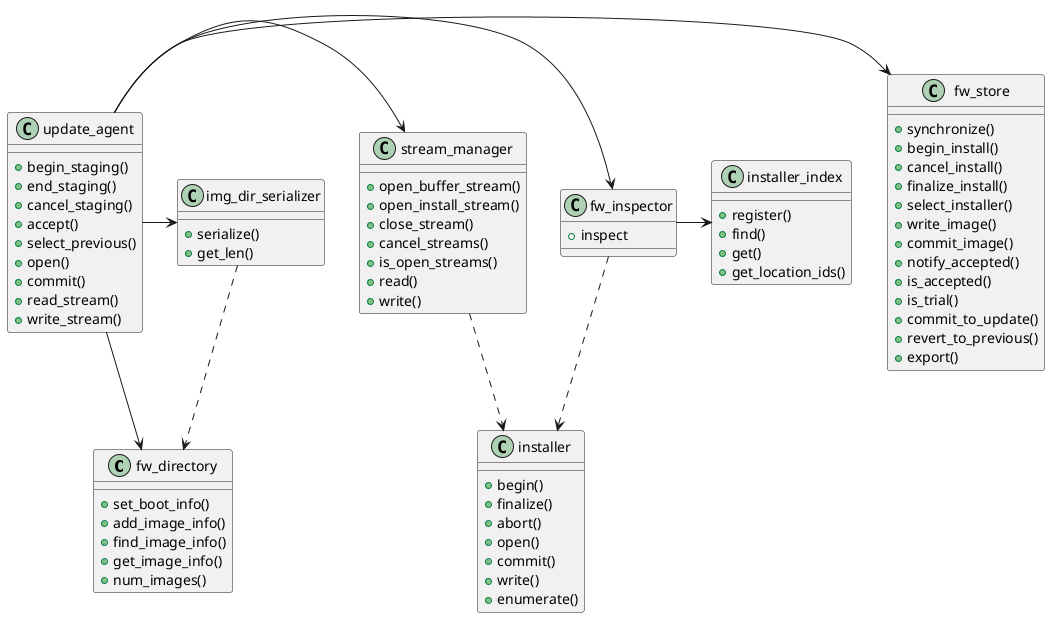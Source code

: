 '-------------------------------------------------------------------------------
' Copyright (c) 2023, Arm Limited and Contributors. All rights reserved.
'
' SPDX-License-Identifier: BSD-3-Clause
'
'-------------------------------------------------------------------------------

@startuml

class fw_directory
class fw_inspector
class img_dir_serializer
class stream_manager
class update_agent
class fw_store
class installer

class update_agent {
	+begin_staging()
	+end_staging()
	+cancel_staging()
	+accept()
	+select_previous()
  	+open()
	+commit()
	+read_stream()
	+write_stream()
}

class fw_directory {
	+set_boot_info()
	+add_image_info()
	+find_image_info()
	+get_image_info()
	+num_images()
}

class fw_inspector {
	+inspect
}

class img_dir_serializer {
	+serialize()
	+get_len()
}

class stream_manager {
	+open_buffer_stream()
	+open_install_stream()
	+close_stream()
	+cancel_streams()
	+is_open_streams()
	+read()
	+write()
}

class fw_store {
	+synchronize()
	+begin_install()
	+cancel_install()
	+finalize_install()
	+select_installer()
	+write_image()
	+commit_image()
	+notify_accepted()
	+is_accepted()
	+is_trial()
	+commit_to_update()
	+revert_to_previous()
	+export()
}

class installer {
	+begin()
	+finalize()
	+abort()
	+open()
	+commit()
	+write()
	+enumerate()
}

class installer_index {
	+register()
	+find()
	+get()
	+get_location_ids()
}

update_agent -> fw_store
update_agent -> fw_directory
update_agent -> fw_inspector
update_agent -> stream_manager
update_agent -> img_dir_serializer
img_dir_serializer ..> fw_directory
fw_inspector -> installer_index
fw_inspector ..> installer
stream_manager ..> installer

@enduml
